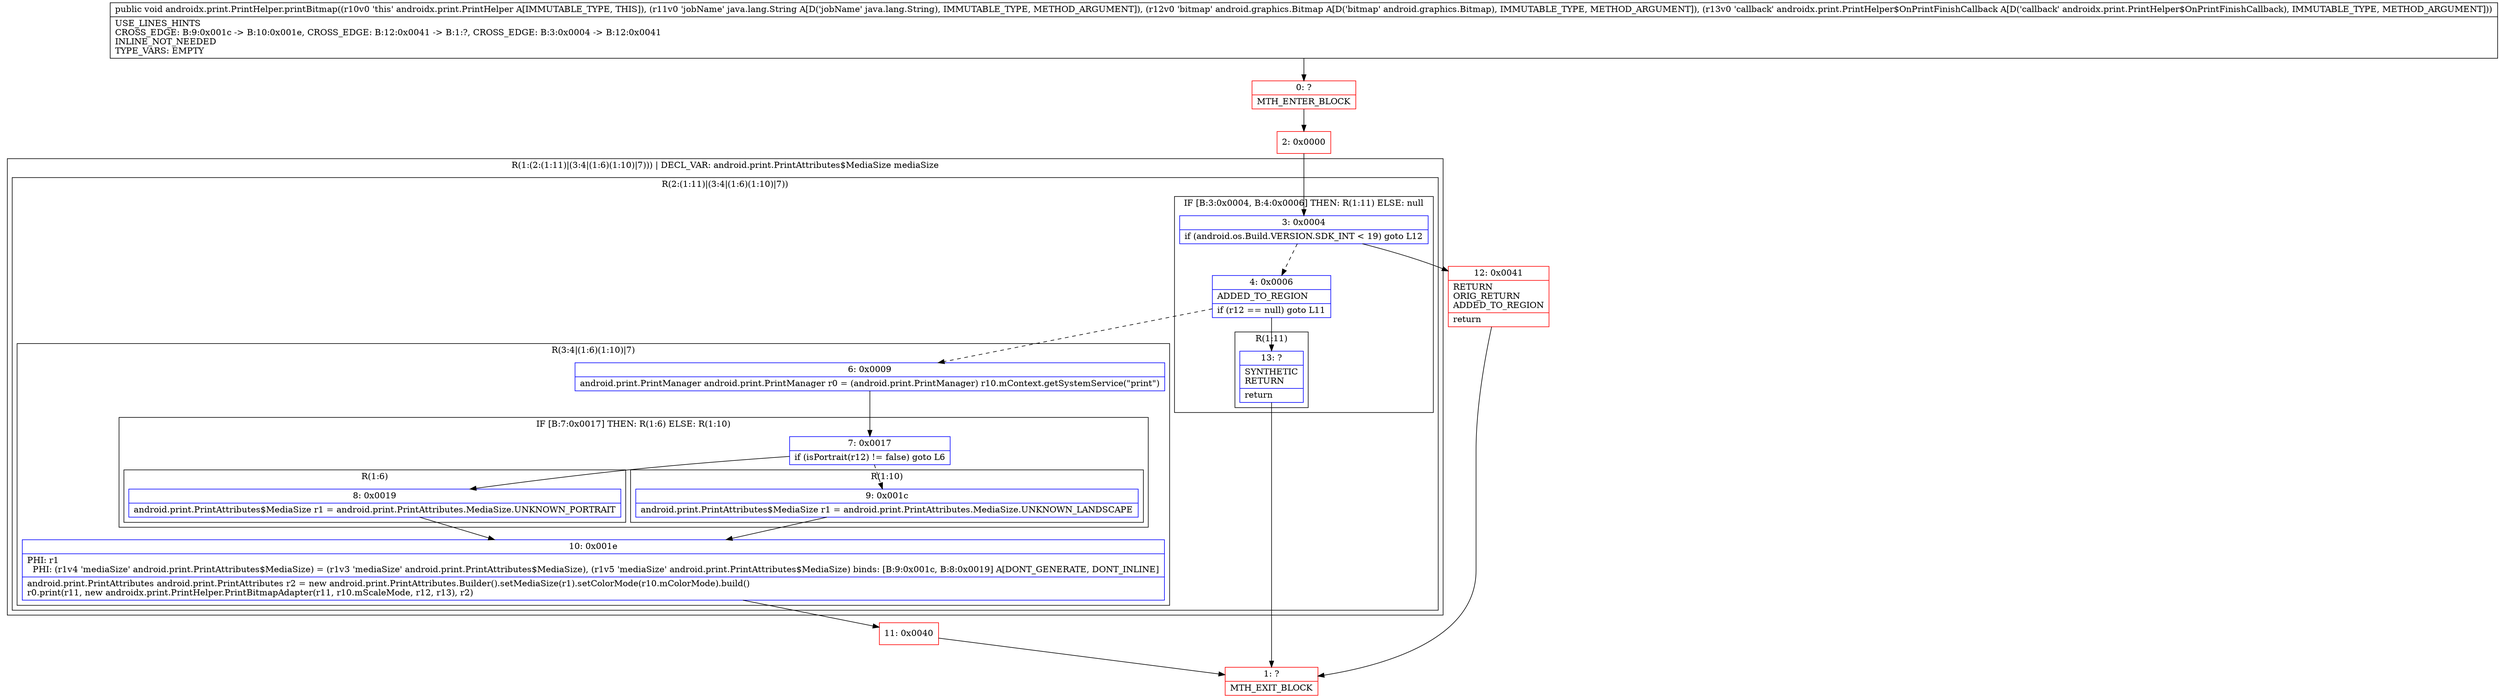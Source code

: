 digraph "CFG forandroidx.print.PrintHelper.printBitmap(Ljava\/lang\/String;Landroid\/graphics\/Bitmap;Landroidx\/print\/PrintHelper$OnPrintFinishCallback;)V" {
subgraph cluster_Region_1977875674 {
label = "R(1:(2:(1:11)|(3:4|(1:6)(1:10)|7))) | DECL_VAR: android.print.PrintAttributes$MediaSize mediaSize\l";
node [shape=record,color=blue];
subgraph cluster_Region_1356979082 {
label = "R(2:(1:11)|(3:4|(1:6)(1:10)|7))";
node [shape=record,color=blue];
subgraph cluster_IfRegion_470899348 {
label = "IF [B:3:0x0004, B:4:0x0006] THEN: R(1:11) ELSE: null";
node [shape=record,color=blue];
Node_3 [shape=record,label="{3\:\ 0x0004|if (android.os.Build.VERSION.SDK_INT \< 19) goto L12\l}"];
Node_4 [shape=record,label="{4\:\ 0x0006|ADDED_TO_REGION\l|if (r12 == null) goto L11\l}"];
subgraph cluster_Region_1289101428 {
label = "R(1:11)";
node [shape=record,color=blue];
Node_13 [shape=record,label="{13\:\ ?|SYNTHETIC\lRETURN\l|return\l}"];
}
}
subgraph cluster_Region_471921314 {
label = "R(3:4|(1:6)(1:10)|7)";
node [shape=record,color=blue];
Node_6 [shape=record,label="{6\:\ 0x0009|android.print.PrintManager android.print.PrintManager r0 = (android.print.PrintManager) r10.mContext.getSystemService(\"print\")\l}"];
subgraph cluster_IfRegion_641269784 {
label = "IF [B:7:0x0017] THEN: R(1:6) ELSE: R(1:10)";
node [shape=record,color=blue];
Node_7 [shape=record,label="{7\:\ 0x0017|if (isPortrait(r12) != false) goto L6\l}"];
subgraph cluster_Region_31555722 {
label = "R(1:6)";
node [shape=record,color=blue];
Node_8 [shape=record,label="{8\:\ 0x0019|android.print.PrintAttributes$MediaSize r1 = android.print.PrintAttributes.MediaSize.UNKNOWN_PORTRAIT\l}"];
}
subgraph cluster_Region_1030903622 {
label = "R(1:10)";
node [shape=record,color=blue];
Node_9 [shape=record,label="{9\:\ 0x001c|android.print.PrintAttributes$MediaSize r1 = android.print.PrintAttributes.MediaSize.UNKNOWN_LANDSCAPE\l}"];
}
}
Node_10 [shape=record,label="{10\:\ 0x001e|PHI: r1 \l  PHI: (r1v4 'mediaSize' android.print.PrintAttributes$MediaSize) = (r1v3 'mediaSize' android.print.PrintAttributes$MediaSize), (r1v5 'mediaSize' android.print.PrintAttributes$MediaSize) binds: [B:9:0x001c, B:8:0x0019] A[DONT_GENERATE, DONT_INLINE]\l|android.print.PrintAttributes android.print.PrintAttributes r2 = new android.print.PrintAttributes.Builder().setMediaSize(r1).setColorMode(r10.mColorMode).build()\lr0.print(r11, new androidx.print.PrintHelper.PrintBitmapAdapter(r11, r10.mScaleMode, r12, r13), r2)\l}"];
}
}
}
Node_0 [shape=record,color=red,label="{0\:\ ?|MTH_ENTER_BLOCK\l}"];
Node_2 [shape=record,color=red,label="{2\:\ 0x0000}"];
Node_11 [shape=record,color=red,label="{11\:\ 0x0040}"];
Node_1 [shape=record,color=red,label="{1\:\ ?|MTH_EXIT_BLOCK\l}"];
Node_12 [shape=record,color=red,label="{12\:\ 0x0041|RETURN\lORIG_RETURN\lADDED_TO_REGION\l|return\l}"];
MethodNode[shape=record,label="{public void androidx.print.PrintHelper.printBitmap((r10v0 'this' androidx.print.PrintHelper A[IMMUTABLE_TYPE, THIS]), (r11v0 'jobName' java.lang.String A[D('jobName' java.lang.String), IMMUTABLE_TYPE, METHOD_ARGUMENT]), (r12v0 'bitmap' android.graphics.Bitmap A[D('bitmap' android.graphics.Bitmap), IMMUTABLE_TYPE, METHOD_ARGUMENT]), (r13v0 'callback' androidx.print.PrintHelper$OnPrintFinishCallback A[D('callback' androidx.print.PrintHelper$OnPrintFinishCallback), IMMUTABLE_TYPE, METHOD_ARGUMENT]))  | USE_LINES_HINTS\lCROSS_EDGE: B:9:0x001c \-\> B:10:0x001e, CROSS_EDGE: B:12:0x0041 \-\> B:1:?, CROSS_EDGE: B:3:0x0004 \-\> B:12:0x0041\lINLINE_NOT_NEEDED\lTYPE_VARS: EMPTY\l}"];
MethodNode -> Node_0;Node_3 -> Node_4[style=dashed];
Node_3 -> Node_12;
Node_4 -> Node_6[style=dashed];
Node_4 -> Node_13;
Node_13 -> Node_1;
Node_6 -> Node_7;
Node_7 -> Node_8;
Node_7 -> Node_9[style=dashed];
Node_8 -> Node_10;
Node_9 -> Node_10;
Node_10 -> Node_11;
Node_0 -> Node_2;
Node_2 -> Node_3;
Node_11 -> Node_1;
Node_12 -> Node_1;
}

